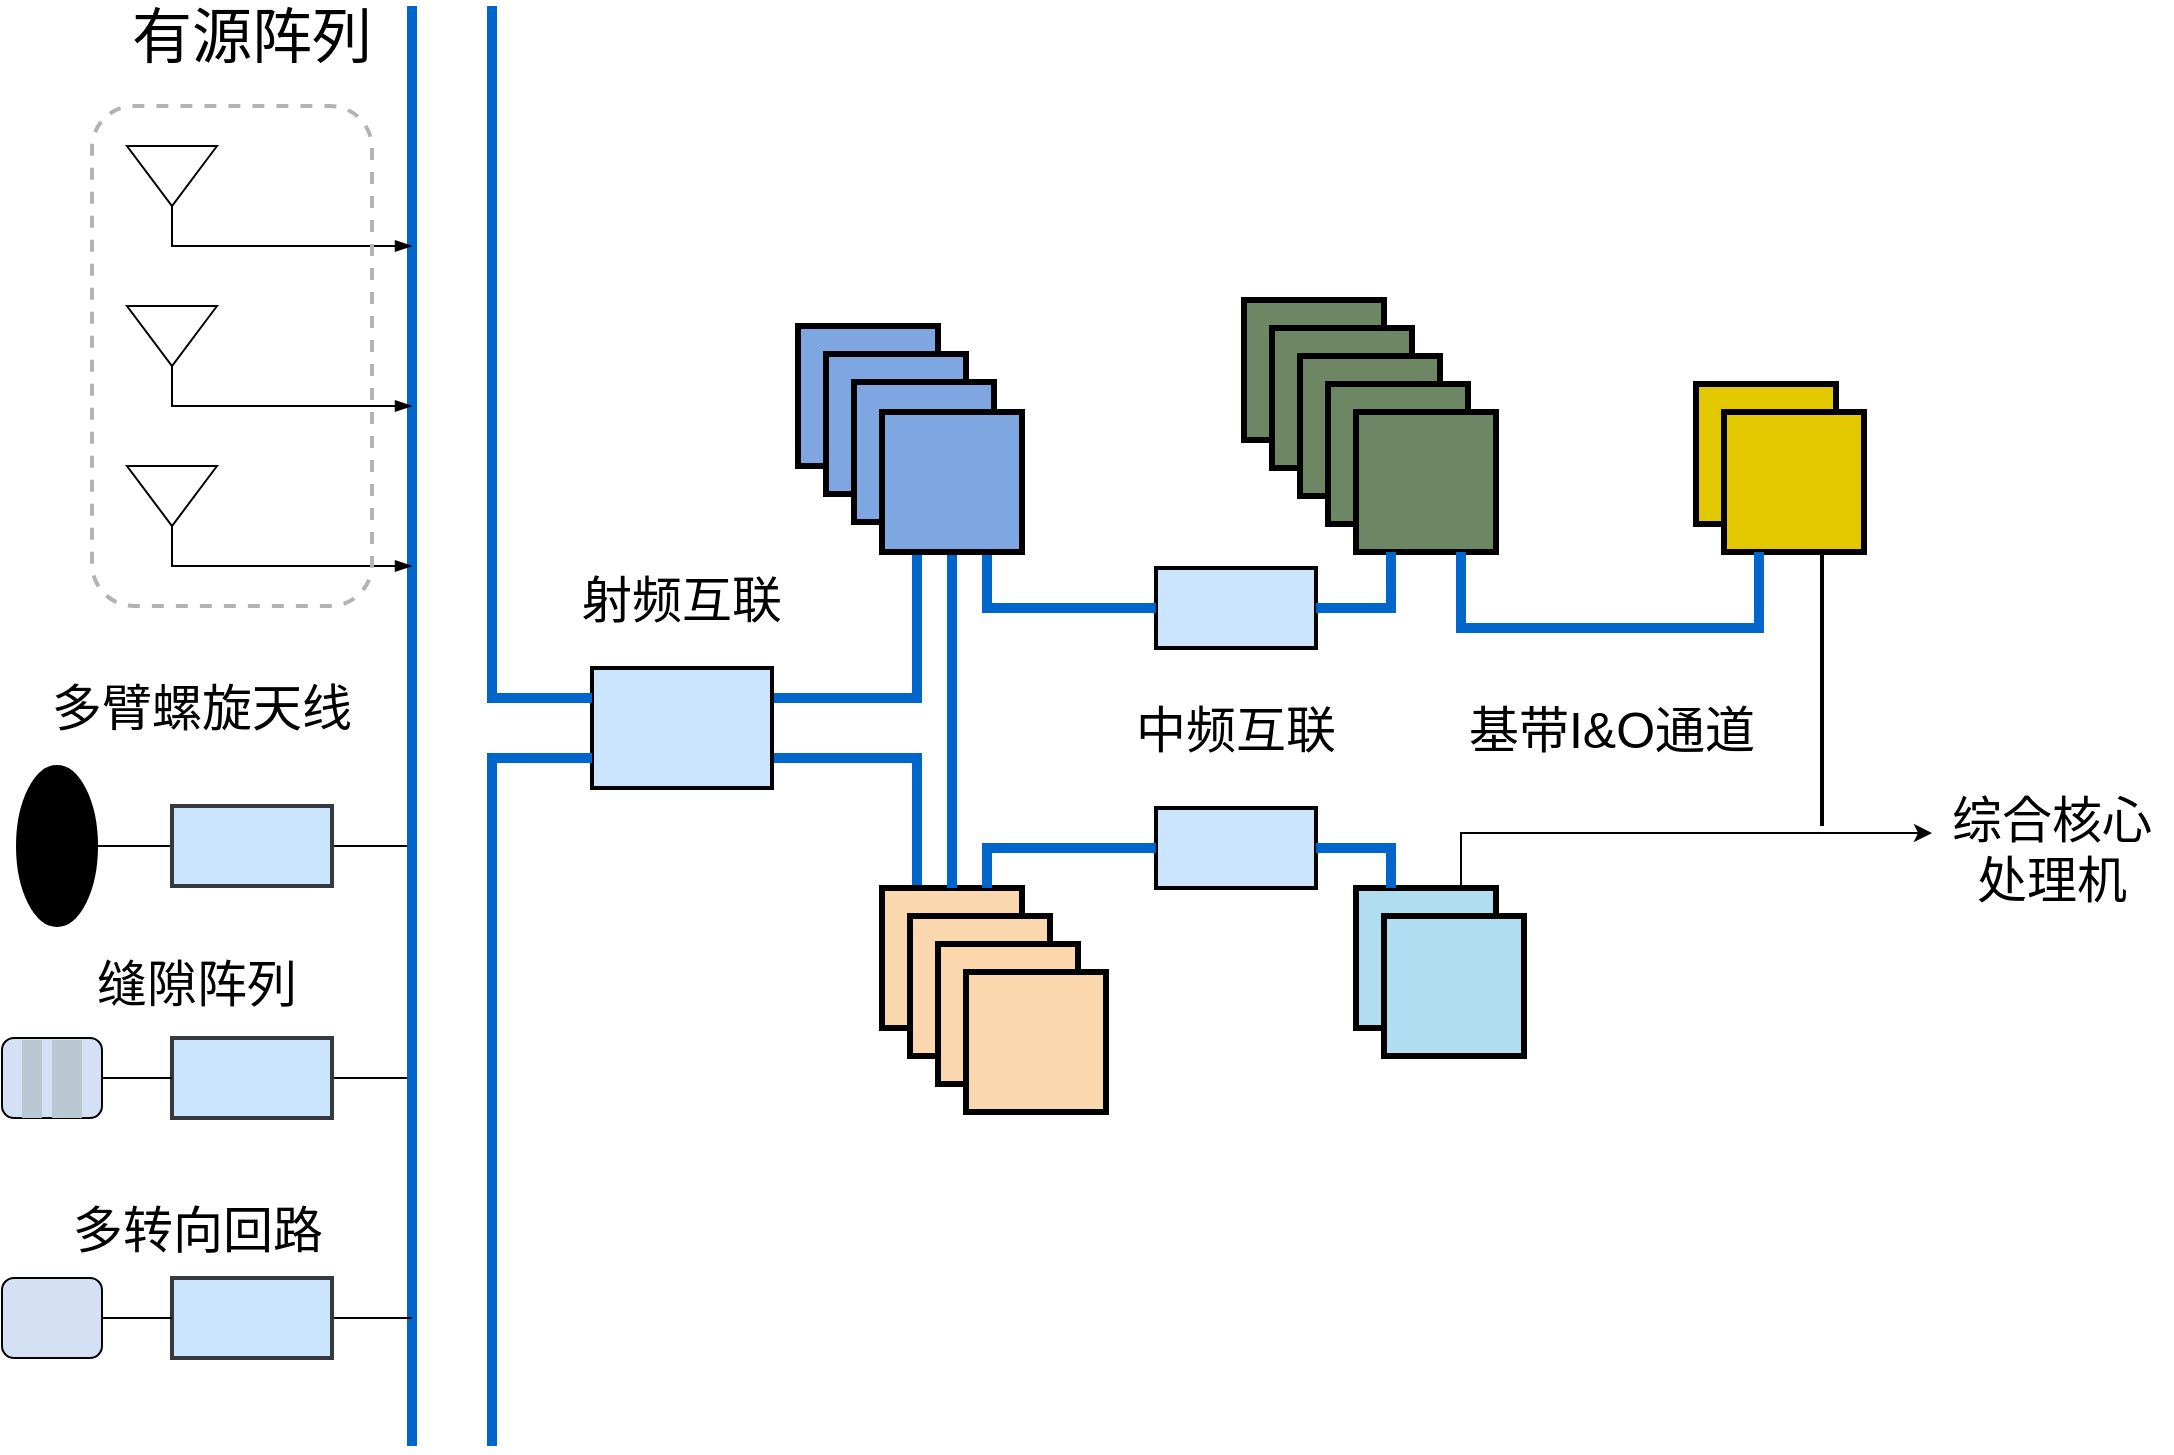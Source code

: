 <mxfile version="22.1.2" type="github">
  <diagram name="Page-1" id="M8y6by8E7KbK7771LnwZ">
    <mxGraphModel dx="3334" dy="1927" grid="1" gridSize="10" guides="1" tooltips="1" connect="1" arrows="1" fold="1" page="1" pageScale="1" pageWidth="850" pageHeight="1100" math="0" shadow="0">
      <root>
        <mxCell id="0" />
        <mxCell id="1" parent="0" />
        <mxCell id="zI-hbchwOAUTR7jxpCwH-31" value="" style="edgeStyle=orthogonalEdgeStyle;rounded=0;orthogonalLoop=1;jettySize=auto;html=1;endArrow=none;endFill=0;" parent="1" source="zI-hbchwOAUTR7jxpCwH-4" target="zI-hbchwOAUTR7jxpCwH-8" edge="1">
          <mxGeometry relative="1" as="geometry" />
        </mxCell>
        <mxCell id="zI-hbchwOAUTR7jxpCwH-4" value="" style="ellipse;whiteSpace=wrap;html=1;direction=south;fillColor=#000000;" parent="1" vertex="1">
          <mxGeometry x="162.5" y="580" width="40" height="80" as="geometry" />
        </mxCell>
        <mxCell id="zI-hbchwOAUTR7jxpCwH-38" style="edgeStyle=orthogonalEdgeStyle;rounded=0;orthogonalLoop=1;jettySize=auto;html=1;exitX=1;exitY=0.5;exitDx=0;exitDy=0;endArrow=none;endFill=0;" parent="1" source="zI-hbchwOAUTR7jxpCwH-6" edge="1">
          <mxGeometry relative="1" as="geometry">
            <mxPoint x="360" y="736" as="targetPoint" />
          </mxGeometry>
        </mxCell>
        <mxCell id="zI-hbchwOAUTR7jxpCwH-6" value="" style="rounded=0;whiteSpace=wrap;html=1;fillColor=#cce5ff;strokeColor=#36393d;strokeWidth=2;" parent="1" vertex="1">
          <mxGeometry x="240" y="716" width="80" height="40" as="geometry" />
        </mxCell>
        <mxCell id="o0VXMryw7uouIPjplwq8-26" style="edgeStyle=orthogonalEdgeStyle;rounded=0;orthogonalLoop=1;jettySize=auto;html=1;exitX=1;exitY=0.25;exitDx=0;exitDy=0;entryX=0.25;entryY=1;entryDx=0;entryDy=0;strokeWidth=5;strokeColor=#0066CC;endArrow=none;endFill=0;shadow=0;" edge="1" parent="1" source="zI-hbchwOAUTR7jxpCwH-7" target="zI-hbchwOAUTR7jxpCwH-92">
          <mxGeometry relative="1" as="geometry" />
        </mxCell>
        <mxCell id="o0VXMryw7uouIPjplwq8-27" style="edgeStyle=orthogonalEdgeStyle;rounded=0;orthogonalLoop=1;jettySize=auto;html=1;exitX=1;exitY=0.75;exitDx=0;exitDy=0;entryX=0.25;entryY=0;entryDx=0;entryDy=0;strokeWidth=5;strokeColor=#0066CC;endArrow=none;endFill=0;" edge="1" parent="1" source="zI-hbchwOAUTR7jxpCwH-7" target="zI-hbchwOAUTR7jxpCwH-48">
          <mxGeometry relative="1" as="geometry" />
        </mxCell>
        <mxCell id="zI-hbchwOAUTR7jxpCwH-7" value="" style="rounded=0;whiteSpace=wrap;html=1;fillColor=#CCE5FF;strokeWidth=2;" parent="1" vertex="1">
          <mxGeometry x="450" y="531" width="90" height="60" as="geometry" />
        </mxCell>
        <mxCell id="zI-hbchwOAUTR7jxpCwH-121" style="edgeStyle=orthogonalEdgeStyle;rounded=0;orthogonalLoop=1;jettySize=auto;html=1;exitX=1;exitY=0.5;exitDx=0;exitDy=0;endArrow=none;endFill=0;" parent="1" source="zI-hbchwOAUTR7jxpCwH-8" edge="1">
          <mxGeometry relative="1" as="geometry">
            <mxPoint x="360" y="620" as="targetPoint" />
          </mxGeometry>
        </mxCell>
        <mxCell id="zI-hbchwOAUTR7jxpCwH-8" value="" style="rounded=0;whiteSpace=wrap;html=1;fillColor=#cce5ff;strokeColor=#36393d;strokeWidth=2;" parent="1" vertex="1">
          <mxGeometry x="240" y="600" width="80" height="40" as="geometry" />
        </mxCell>
        <mxCell id="zI-hbchwOAUTR7jxpCwH-11" value="" style="endArrow=none;html=1;rounded=0;strokeWidth=5;strokeColor=#0066CC;" parent="1" edge="1">
          <mxGeometry width="50" height="50" relative="1" as="geometry">
            <mxPoint x="360" y="920" as="sourcePoint" />
            <mxPoint x="360" y="200" as="targetPoint" />
          </mxGeometry>
        </mxCell>
        <mxCell id="zI-hbchwOAUTR7jxpCwH-19" value="" style="rounded=0;whiteSpace=wrap;html=1;fillColor=#CCE5FF;strokeWidth=2;" parent="1" vertex="1">
          <mxGeometry x="732" y="481" width="80" height="40" as="geometry" />
        </mxCell>
        <mxCell id="zI-hbchwOAUTR7jxpCwH-20" value="" style="rounded=0;whiteSpace=wrap;html=1;fillColor=#CCE5FF;strokeWidth=2;" parent="1" vertex="1">
          <mxGeometry x="732" y="601" width="80" height="40" as="geometry" />
        </mxCell>
        <mxCell id="zI-hbchwOAUTR7jxpCwH-32" value="" style="edgeStyle=orthogonalEdgeStyle;rounded=0;orthogonalLoop=1;jettySize=auto;html=1;endArrow=none;endFill=0;" parent="1" source="zI-hbchwOAUTR7jxpCwH-23" target="zI-hbchwOAUTR7jxpCwH-6" edge="1">
          <mxGeometry relative="1" as="geometry" />
        </mxCell>
        <mxCell id="zI-hbchwOAUTR7jxpCwH-23" value="" style="rounded=1;whiteSpace=wrap;html=1;fillColor=#D4E1F5;" parent="1" vertex="1">
          <mxGeometry x="155" y="716" width="50" height="40" as="geometry" />
        </mxCell>
        <mxCell id="zI-hbchwOAUTR7jxpCwH-24" value="" style="rounded=0;whiteSpace=wrap;html=1;fillColor=#bac8d3;strokeColor=none;" parent="1" vertex="1">
          <mxGeometry x="180" y="717" width="15" height="39" as="geometry" />
        </mxCell>
        <mxCell id="zI-hbchwOAUTR7jxpCwH-25" value="" style="rounded=0;whiteSpace=wrap;html=1;fillColor=#bac8d3;strokeColor=none;" parent="1" vertex="1">
          <mxGeometry x="165" y="717" width="10" height="39" as="geometry" />
        </mxCell>
        <mxCell id="zI-hbchwOAUTR7jxpCwH-39" style="edgeStyle=orthogonalEdgeStyle;rounded=0;orthogonalLoop=1;jettySize=auto;html=1;exitX=1;exitY=0.5;exitDx=0;exitDy=0;endArrow=none;endFill=0;" parent="1" source="zI-hbchwOAUTR7jxpCwH-27" edge="1">
          <mxGeometry relative="1" as="geometry">
            <mxPoint x="360" y="856" as="targetPoint" />
          </mxGeometry>
        </mxCell>
        <mxCell id="zI-hbchwOAUTR7jxpCwH-27" value="" style="rounded=0;whiteSpace=wrap;html=1;fillColor=#cce5ff;strokeColor=#36393d;strokeWidth=2;" parent="1" vertex="1">
          <mxGeometry x="240" y="836" width="80" height="40" as="geometry" />
        </mxCell>
        <mxCell id="zI-hbchwOAUTR7jxpCwH-34" value="" style="edgeStyle=orthogonalEdgeStyle;rounded=0;orthogonalLoop=1;jettySize=auto;html=1;endArrow=none;endFill=0;" parent="1" source="zI-hbchwOAUTR7jxpCwH-33" target="zI-hbchwOAUTR7jxpCwH-27" edge="1">
          <mxGeometry relative="1" as="geometry" />
        </mxCell>
        <mxCell id="zI-hbchwOAUTR7jxpCwH-33" value="" style="rounded=1;whiteSpace=wrap;html=1;fillColor=#D4E1F5;" parent="1" vertex="1">
          <mxGeometry x="155" y="836" width="50" height="40" as="geometry" />
        </mxCell>
        <mxCell id="zI-hbchwOAUTR7jxpCwH-80" value="" style="group" parent="1" vertex="1" connectable="0">
          <mxGeometry x="595" y="641" width="112" height="112" as="geometry" />
        </mxCell>
        <mxCell id="zI-hbchwOAUTR7jxpCwH-48" value="" style="whiteSpace=wrap;html=1;aspect=fixed;fillColor=#fad7ac;strokeColor=#000000;strokeWidth=3;" parent="zI-hbchwOAUTR7jxpCwH-80" vertex="1">
          <mxGeometry width="70" height="70" as="geometry" />
        </mxCell>
        <mxCell id="zI-hbchwOAUTR7jxpCwH-75" value="" style="whiteSpace=wrap;html=1;aspect=fixed;fillColor=#fad7ac;strokeColor=#000000;strokeWidth=3;" parent="zI-hbchwOAUTR7jxpCwH-80" vertex="1">
          <mxGeometry x="14" y="14" width="70" height="70" as="geometry" />
        </mxCell>
        <mxCell id="zI-hbchwOAUTR7jxpCwH-78" value="" style="whiteSpace=wrap;html=1;aspect=fixed;fillColor=#fad7ac;strokeColor=#000000;strokeWidth=3;" parent="zI-hbchwOAUTR7jxpCwH-80" vertex="1">
          <mxGeometry x="28" y="28" width="70" height="70" as="geometry" />
        </mxCell>
        <mxCell id="zI-hbchwOAUTR7jxpCwH-79" value="" style="whiteSpace=wrap;html=1;aspect=fixed;fillColor=#fad7ac;strokeColor=#000000;strokeWidth=3;" parent="zI-hbchwOAUTR7jxpCwH-80" vertex="1">
          <mxGeometry x="42" y="42" width="70" height="70" as="geometry" />
        </mxCell>
        <mxCell id="zI-hbchwOAUTR7jxpCwH-82" value="" style="group" parent="1" vertex="1" connectable="0">
          <mxGeometry x="832" y="641" width="84" height="84" as="geometry" />
        </mxCell>
        <mxCell id="zI-hbchwOAUTR7jxpCwH-68" value="" style="whiteSpace=wrap;html=1;aspect=fixed;fillColor=#b1ddf0;strokeColor=#000000;strokeWidth=3;" parent="zI-hbchwOAUTR7jxpCwH-82" vertex="1">
          <mxGeometry width="70" height="70" as="geometry" />
        </mxCell>
        <mxCell id="zI-hbchwOAUTR7jxpCwH-81" value="" style="whiteSpace=wrap;html=1;aspect=fixed;fillColor=#b1ddf0;strokeColor=#000000;strokeWidth=3;" parent="zI-hbchwOAUTR7jxpCwH-82" vertex="1">
          <mxGeometry x="14" y="14" width="70" height="70" as="geometry" />
        </mxCell>
        <mxCell id="zI-hbchwOAUTR7jxpCwH-84" value="" style="group;strokeColor=none;" parent="1" vertex="1" connectable="0">
          <mxGeometry x="1002" y="389" width="84" height="84" as="geometry" />
        </mxCell>
        <mxCell id="zI-hbchwOAUTR7jxpCwH-58" value="" style="whiteSpace=wrap;html=1;aspect=fixed;fillColor=#e3c800;strokeColor=#000000;strokeWidth=3;fontColor=#000000;" parent="zI-hbchwOAUTR7jxpCwH-84" vertex="1">
          <mxGeometry width="70" height="70" as="geometry" />
        </mxCell>
        <mxCell id="zI-hbchwOAUTR7jxpCwH-83" value="" style="whiteSpace=wrap;html=1;aspect=fixed;fillColor=#e3c800;strokeColor=#000000;strokeWidth=3;fontColor=#000000;" parent="zI-hbchwOAUTR7jxpCwH-84" vertex="1">
          <mxGeometry x="14" y="14" width="70" height="70" as="geometry" />
        </mxCell>
        <mxCell id="zI-hbchwOAUTR7jxpCwH-89" value="" style="group" parent="1" vertex="1" connectable="0">
          <mxGeometry x="776" y="347" width="126" height="126" as="geometry" />
        </mxCell>
        <mxCell id="zI-hbchwOAUTR7jxpCwH-57" value="" style="whiteSpace=wrap;html=1;aspect=fixed;fillColor=#6d8764;strokeColor=#000000;strokeWidth=3;fontColor=#ffffff;" parent="zI-hbchwOAUTR7jxpCwH-89" vertex="1">
          <mxGeometry width="70" height="70" as="geometry" />
        </mxCell>
        <mxCell id="zI-hbchwOAUTR7jxpCwH-85" value="" style="whiteSpace=wrap;html=1;aspect=fixed;fillColor=#6d8764;strokeColor=#000000;strokeWidth=3;fontColor=#ffffff;" parent="zI-hbchwOAUTR7jxpCwH-89" vertex="1">
          <mxGeometry x="14" y="14" width="70" height="70" as="geometry" />
        </mxCell>
        <mxCell id="zI-hbchwOAUTR7jxpCwH-86" value="" style="whiteSpace=wrap;html=1;aspect=fixed;fillColor=#6d8764;strokeColor=#000000;strokeWidth=3;fontColor=#ffffff;" parent="zI-hbchwOAUTR7jxpCwH-89" vertex="1">
          <mxGeometry x="28" y="28" width="70" height="70" as="geometry" />
        </mxCell>
        <mxCell id="zI-hbchwOAUTR7jxpCwH-87" value="" style="whiteSpace=wrap;html=1;aspect=fixed;fillColor=#6d8764;strokeColor=#000000;strokeWidth=3;fontColor=#ffffff;" parent="zI-hbchwOAUTR7jxpCwH-89" vertex="1">
          <mxGeometry x="42" y="42" width="70" height="70" as="geometry" />
        </mxCell>
        <mxCell id="zI-hbchwOAUTR7jxpCwH-88" value="" style="whiteSpace=wrap;html=1;aspect=fixed;fillColor=#6d8764;strokeColor=#000000;strokeWidth=3;fontColor=#ffffff;" parent="zI-hbchwOAUTR7jxpCwH-89" vertex="1">
          <mxGeometry x="56" y="56" width="70" height="70" as="geometry" />
        </mxCell>
        <mxCell id="zI-hbchwOAUTR7jxpCwH-100" style="rounded=0;orthogonalLoop=1;jettySize=auto;html=1;exitX=0.5;exitY=1;exitDx=0;exitDy=0;endArrow=none;endFill=0;strokeWidth=5;strokeColor=#0066CC;" parent="1" source="zI-hbchwOAUTR7jxpCwH-92" target="zI-hbchwOAUTR7jxpCwH-48" edge="1">
          <mxGeometry relative="1" as="geometry" />
        </mxCell>
        <mxCell id="zI-hbchwOAUTR7jxpCwH-101" style="edgeStyle=orthogonalEdgeStyle;rounded=0;orthogonalLoop=1;jettySize=auto;html=1;exitX=0.75;exitY=0;exitDx=0;exitDy=0;entryX=0;entryY=0.5;entryDx=0;entryDy=0;strokeWidth=5;endArrow=none;endFill=0;strokeColor=#0066CC;" parent="1" source="zI-hbchwOAUTR7jxpCwH-48" target="zI-hbchwOAUTR7jxpCwH-20" edge="1">
          <mxGeometry relative="1" as="geometry" />
        </mxCell>
        <mxCell id="zI-hbchwOAUTR7jxpCwH-102" style="edgeStyle=orthogonalEdgeStyle;rounded=0;orthogonalLoop=1;jettySize=auto;html=1;exitX=0.75;exitY=1;exitDx=0;exitDy=0;entryX=0;entryY=0.5;entryDx=0;entryDy=0;strokeWidth=5;endArrow=none;endFill=0;strokeColor=#0066CC;" parent="1" source="zI-hbchwOAUTR7jxpCwH-92" target="zI-hbchwOAUTR7jxpCwH-19" edge="1">
          <mxGeometry relative="1" as="geometry" />
        </mxCell>
        <mxCell id="zI-hbchwOAUTR7jxpCwH-103" style="edgeStyle=orthogonalEdgeStyle;rounded=0;orthogonalLoop=1;jettySize=auto;html=1;exitX=0.25;exitY=1;exitDx=0;exitDy=0;entryX=1;entryY=0.5;entryDx=0;entryDy=0;endArrow=none;endFill=0;strokeWidth=5;strokeColor=#0066CC;" parent="1" source="zI-hbchwOAUTR7jxpCwH-88" target="zI-hbchwOAUTR7jxpCwH-19" edge="1">
          <mxGeometry relative="1" as="geometry" />
        </mxCell>
        <mxCell id="zI-hbchwOAUTR7jxpCwH-104" style="edgeStyle=orthogonalEdgeStyle;rounded=0;orthogonalLoop=1;jettySize=auto;html=1;exitX=0.25;exitY=0;exitDx=0;exitDy=0;entryX=1;entryY=0.5;entryDx=0;entryDy=0;endArrow=none;endFill=0;strokeWidth=5;strokeColor=#0066CC;" parent="1" source="zI-hbchwOAUTR7jxpCwH-68" target="zI-hbchwOAUTR7jxpCwH-20" edge="1">
          <mxGeometry relative="1" as="geometry" />
        </mxCell>
        <mxCell id="zI-hbchwOAUTR7jxpCwH-105" style="edgeStyle=orthogonalEdgeStyle;rounded=0;orthogonalLoop=1;jettySize=auto;html=1;exitX=0.75;exitY=1;exitDx=0;exitDy=0;entryX=0.25;entryY=1;entryDx=0;entryDy=0;strokeWidth=5;strokeColor=#0066CC;endArrow=none;endFill=0;" parent="1" source="zI-hbchwOAUTR7jxpCwH-88" target="zI-hbchwOAUTR7jxpCwH-83" edge="1">
          <mxGeometry relative="1" as="geometry">
            <Array as="points">
              <mxPoint x="885" y="511" />
              <mxPoint x="1034" y="511" />
            </Array>
          </mxGeometry>
        </mxCell>
        <mxCell id="zI-hbchwOAUTR7jxpCwH-115" value="&lt;font style=&quot;font-size: 25px;&quot;&gt;缝隙阵列&lt;/font&gt;" style="text;html=1;strokeColor=none;fillColor=none;align=center;verticalAlign=middle;whiteSpace=wrap;rounded=0;" parent="1" vertex="1">
          <mxGeometry x="200" y="670" width="105" height="36" as="geometry" />
        </mxCell>
        <mxCell id="zI-hbchwOAUTR7jxpCwH-116" value="&lt;font style=&quot;font-size: 25px;&quot;&gt;多臂螺旋天线&lt;/font&gt;" style="text;html=1;strokeColor=none;fillColor=none;align=center;verticalAlign=middle;whiteSpace=wrap;rounded=0;" parent="1" vertex="1">
          <mxGeometry x="175" y="530" width="160" height="40" as="geometry" />
        </mxCell>
        <mxCell id="zI-hbchwOAUTR7jxpCwH-117" value="&lt;font style=&quot;font-size: 25px;&quot;&gt;多转向回路&lt;/font&gt;" style="text;html=1;strokeColor=none;fillColor=none;align=center;verticalAlign=middle;whiteSpace=wrap;rounded=0;" parent="1" vertex="1">
          <mxGeometry x="187.5" y="796" width="130" height="30" as="geometry" />
        </mxCell>
        <mxCell id="o0VXMryw7uouIPjplwq8-6" value="" style="triangle;whiteSpace=wrap;html=1;direction=south;fillColor=none;" vertex="1" parent="1">
          <mxGeometry x="217.5" y="430" width="45" height="30" as="geometry" />
        </mxCell>
        <mxCell id="o0VXMryw7uouIPjplwq8-7" value="" style="endArrow=blockThin;html=1;rounded=0;exitX=1;exitY=0.5;exitDx=0;exitDy=0;edgeStyle=orthogonalEdgeStyle;endFill=1;" edge="1" parent="1" source="o0VXMryw7uouIPjplwq8-6">
          <mxGeometry width="50" height="50" relative="1" as="geometry">
            <mxPoint x="820" y="1210" as="sourcePoint" />
            <mxPoint x="360" y="480" as="targetPoint" />
            <Array as="points">
              <mxPoint x="240" y="480" />
            </Array>
          </mxGeometry>
        </mxCell>
        <mxCell id="o0VXMryw7uouIPjplwq8-12" value="" style="triangle;whiteSpace=wrap;html=1;direction=south;fillColor=none;" vertex="1" parent="1">
          <mxGeometry x="217.5" y="350" width="45" height="30" as="geometry" />
        </mxCell>
        <mxCell id="o0VXMryw7uouIPjplwq8-13" value="" style="endArrow=blockThin;html=1;rounded=0;exitX=1;exitY=0.5;exitDx=0;exitDy=0;edgeStyle=orthogonalEdgeStyle;endFill=1;" edge="1" parent="1" source="o0VXMryw7uouIPjplwq8-12">
          <mxGeometry width="50" height="50" relative="1" as="geometry">
            <mxPoint x="820" y="1130" as="sourcePoint" />
            <mxPoint x="360" y="400" as="targetPoint" />
            <Array as="points">
              <mxPoint x="240" y="400" />
            </Array>
          </mxGeometry>
        </mxCell>
        <mxCell id="o0VXMryw7uouIPjplwq8-14" value="" style="triangle;whiteSpace=wrap;html=1;direction=south;fillColor=none;" vertex="1" parent="1">
          <mxGeometry x="217.5" y="270" width="45" height="30" as="geometry" />
        </mxCell>
        <mxCell id="o0VXMryw7uouIPjplwq8-15" value="" style="endArrow=blockThin;html=1;rounded=0;exitX=1;exitY=0.5;exitDx=0;exitDy=0;edgeStyle=orthogonalEdgeStyle;endFill=1;" edge="1" parent="1" source="o0VXMryw7uouIPjplwq8-14">
          <mxGeometry width="50" height="50" relative="1" as="geometry">
            <mxPoint x="820" y="1050" as="sourcePoint" />
            <mxPoint x="360" y="320" as="targetPoint" />
            <Array as="points">
              <mxPoint x="240" y="320" />
            </Array>
          </mxGeometry>
        </mxCell>
        <mxCell id="o0VXMryw7uouIPjplwq8-16" value="&lt;font style=&quot;font-size: 30px;&quot;&gt;有源阵列&lt;/font&gt;" style="text;html=1;strokeColor=none;fillColor=none;align=center;verticalAlign=middle;whiteSpace=wrap;rounded=0;" vertex="1" parent="1">
          <mxGeometry x="215" y="200" width="130" height="30" as="geometry" />
        </mxCell>
        <mxCell id="o0VXMryw7uouIPjplwq8-17" value="" style="rounded=1;whiteSpace=wrap;html=1;fillColor=none;direction=south;dashed=1;strokeWidth=2;strokeColor=#B3B3B3;" vertex="1" parent="1">
          <mxGeometry x="200" y="250" width="140" height="250" as="geometry" />
        </mxCell>
        <mxCell id="o0VXMryw7uouIPjplwq8-18" value="&lt;font style=&quot;font-size: 25px;&quot;&gt;射频互联&lt;/font&gt;" style="text;html=1;strokeColor=none;fillColor=none;align=center;verticalAlign=middle;whiteSpace=wrap;rounded=0;" vertex="1" parent="1">
          <mxGeometry x="440" y="481" width="110" height="30" as="geometry" />
        </mxCell>
        <mxCell id="o0VXMryw7uouIPjplwq8-20" value="&lt;font style=&quot;font-size: 25px;&quot;&gt;中频互联&lt;/font&gt;" style="text;html=1;strokeColor=none;fillColor=none;align=center;verticalAlign=middle;whiteSpace=wrap;rounded=0;" vertex="1" parent="1">
          <mxGeometry x="717" y="546" width="110" height="30" as="geometry" />
        </mxCell>
        <mxCell id="o0VXMryw7uouIPjplwq8-29" value="&lt;font style=&quot;font-size: 25px;&quot;&gt;基带I&amp;amp;O通道&lt;br&gt;&lt;/font&gt;" style="text;html=1;strokeColor=none;fillColor=none;align=center;verticalAlign=middle;whiteSpace=wrap;rounded=0;" vertex="1" parent="1">
          <mxGeometry x="880" y="546" width="160" height="30" as="geometry" />
        </mxCell>
        <mxCell id="o0VXMryw7uouIPjplwq8-30" value="&lt;font style=&quot;font-size: 25px;&quot;&gt;综合核心处理机&lt;/font&gt;" style="text;html=1;strokeColor=none;fillColor=none;align=center;verticalAlign=middle;whiteSpace=wrap;rounded=0;" vertex="1" parent="1">
          <mxGeometry x="1120" y="606" width="120" height="30" as="geometry" />
        </mxCell>
        <mxCell id="o0VXMryw7uouIPjplwq8-37" value="" style="group" vertex="1" connectable="0" parent="1">
          <mxGeometry x="553" y="360" width="112" height="113" as="geometry" />
        </mxCell>
        <mxCell id="zI-hbchwOAUTR7jxpCwH-56" value="" style="whiteSpace=wrap;html=1;aspect=fixed;fillColor=#7EA6E0;strokeColor=#000000;strokeWidth=3;" parent="o0VXMryw7uouIPjplwq8-37" vertex="1">
          <mxGeometry width="70" height="70" as="geometry" />
        </mxCell>
        <mxCell id="zI-hbchwOAUTR7jxpCwH-90" value="" style="whiteSpace=wrap;html=1;aspect=fixed;fillColor=#7EA6E0;strokeColor=#000000;strokeWidth=3;" parent="o0VXMryw7uouIPjplwq8-37" vertex="1">
          <mxGeometry x="14" y="14" width="70" height="70" as="geometry" />
        </mxCell>
        <mxCell id="zI-hbchwOAUTR7jxpCwH-91" value="" style="whiteSpace=wrap;html=1;aspect=fixed;fillColor=#7EA6E0;strokeColor=#000000;strokeWidth=3;" parent="o0VXMryw7uouIPjplwq8-37" vertex="1">
          <mxGeometry x="28" y="28" width="70" height="70" as="geometry" />
        </mxCell>
        <mxCell id="zI-hbchwOAUTR7jxpCwH-92" value="" style="whiteSpace=wrap;html=1;aspect=fixed;fillColor=#7EA6E0;strokeColor=#000000;strokeWidth=3;" parent="o0VXMryw7uouIPjplwq8-37" vertex="1">
          <mxGeometry x="42" y="43" width="70" height="70" as="geometry" />
        </mxCell>
        <mxCell id="o0VXMryw7uouIPjplwq8-41" value="" style="edgeStyle=segmentEdgeStyle;endArrow=none;html=1;curved=0;rounded=0;endSize=8;startSize=8;exitX=0;exitY=0.75;exitDx=0;exitDy=0;strokeWidth=5;strokeColor=#0066CC;endFill=0;" edge="1" parent="1" source="zI-hbchwOAUTR7jxpCwH-7">
          <mxGeometry width="50" height="50" relative="1" as="geometry">
            <mxPoint x="570" y="780" as="sourcePoint" />
            <mxPoint x="400" y="920" as="targetPoint" />
          </mxGeometry>
        </mxCell>
        <mxCell id="o0VXMryw7uouIPjplwq8-42" value="" style="edgeStyle=segmentEdgeStyle;endArrow=none;html=1;curved=0;rounded=0;endSize=8;startSize=8;exitX=0;exitY=0.25;exitDx=0;exitDy=0;strokeWidth=5;strokeColor=#0066CC;endFill=0;" edge="1" parent="1" source="zI-hbchwOAUTR7jxpCwH-7">
          <mxGeometry width="50" height="50" relative="1" as="geometry">
            <mxPoint x="450" y="544" as="sourcePoint" />
            <mxPoint x="400" y="200" as="targetPoint" />
          </mxGeometry>
        </mxCell>
        <mxCell id="o0VXMryw7uouIPjplwq8-50" style="edgeStyle=orthogonalEdgeStyle;rounded=0;orthogonalLoop=1;jettySize=auto;html=1;exitX=0.75;exitY=0;exitDx=0;exitDy=0;entryX=0;entryY=0.25;entryDx=0;entryDy=0;" edge="1" parent="1" source="zI-hbchwOAUTR7jxpCwH-68" target="o0VXMryw7uouIPjplwq8-30">
          <mxGeometry relative="1" as="geometry" />
        </mxCell>
        <mxCell id="o0VXMryw7uouIPjplwq8-56" value="" style="line;strokeWidth=2;direction=south;html=1;" vertex="1" parent="1">
          <mxGeometry x="1060" y="473" width="10" height="137" as="geometry" />
        </mxCell>
      </root>
    </mxGraphModel>
  </diagram>
</mxfile>
